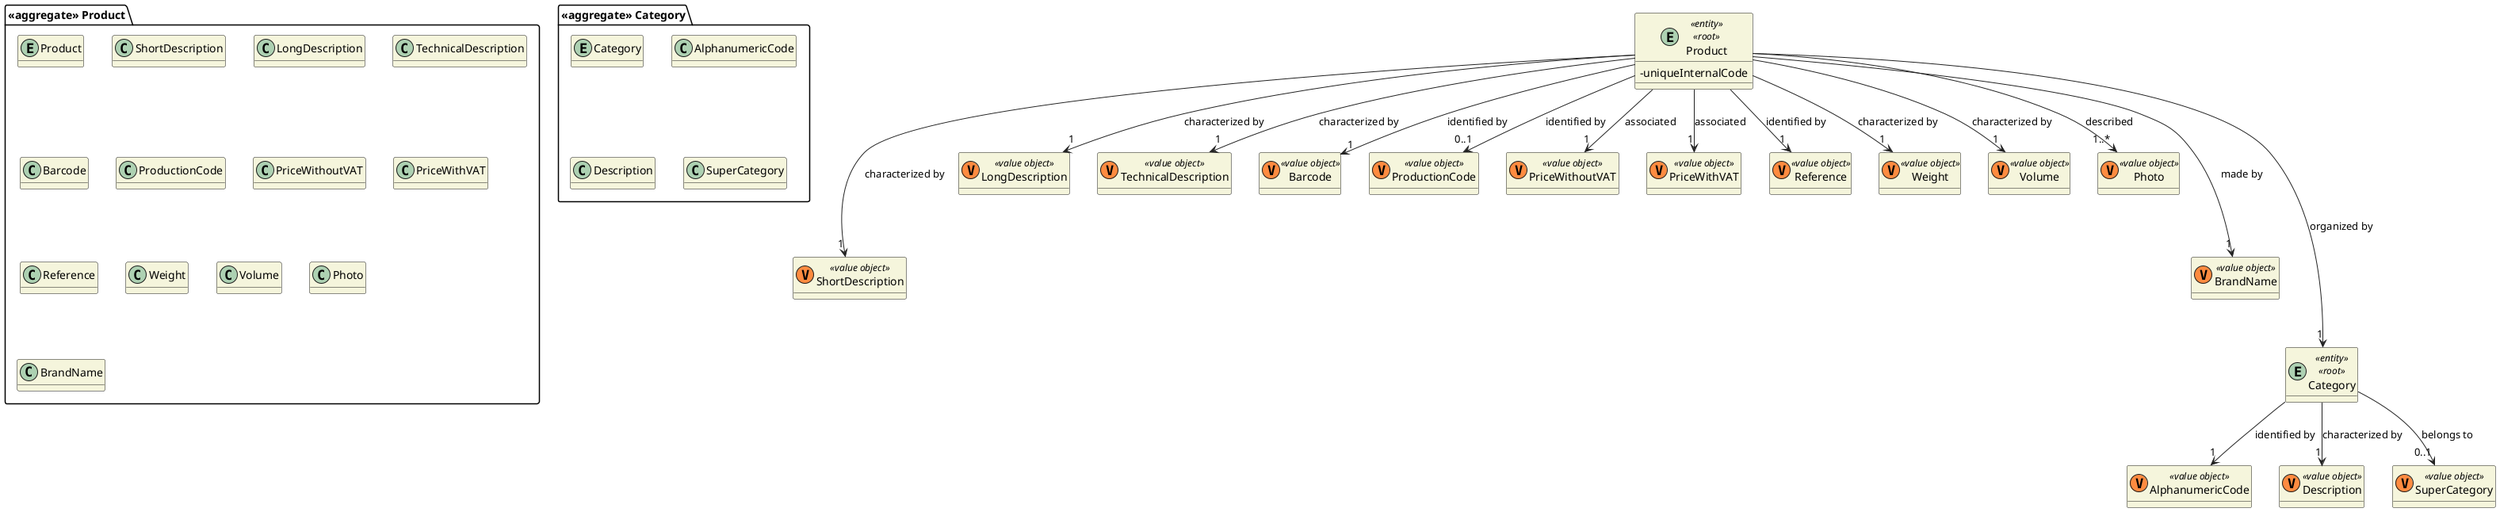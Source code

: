 @startuml
'https://plantuml.com/class-diagram

skinparam classAttributeIconSize 0
hide empty attributes
skinparam classBackgroundColor beige
skinparam ArrowColor #222222

package "<<aggregate>> Product" {
    entity Product
    class ShortDescription
    class LongDescription
    class TechnicalDescription
    class Barcode
    class ProductionCode
    class PriceWithoutVAT
    class PriceWithVAT
    class Reference
    class Weight
    class Volume
    class Photo
    class BrandName
}

entity Product <<entity>> <<root>> {
    - uniqueInternalCode
}

class ShortDescription <<(V,#FF8B40) value object>>
class LongDescription <<(V,#FF8B40) value object>>
class TechnicalDescription <<(V,#FF8B40) value object>>
class Barcode <<(V,#FF8B40) value object>>
class ProductionCode <<(V,#FF8B40) value object>>
class PriceWithoutVAT <<(V,#FF8B40) value object>> {}
class PriceWithVAT <<(V,#FF8B40) value object>> {}
class Reference <<(V,#FF8B40) value object>> {}
class Weight <<(V,#FF8B40) value object>> {}
class Volume <<(V,#FF8B40) value object>> {}
class Photo <<(V,#FF8B40) value object>>{}
class BrandName <<(V,#FF8B40) value object>>{}

package "<<aggregate>> Category" {
    entity Category
    class AlphanumericCode
    class Description
    class SuperCategory
    }

entity Category <<entity>> <<root>> {

}

class AlphanumericCode <<(V,#FF8B40) value object>>
class Description <<(V,#FF8B40) value object>>
class SuperCategory <<(V,#FF8B40) value object>>


Product ----> "1" Category : organized by
Product ---> "1" ShortDescription: characterized by
Product --> "1" LongDescription: characterized by
Product --> "1" TechnicalDescription: characterized by
Product --> "1" Barcode: identified by
Product --> "0..1" ProductionCode: identified by
Product --> "1" PriceWithoutVAT: associated
Product --> "1" PriceWithVAT: associated
Product --> "1" Weight: characterized by
Product --> "1" Volume: characterized by
Product --> "1" Reference : identified by
Product --> "1..*" Photo : described
Product ---> "1" BrandName : made by


Category --> "1" AlphanumericCode : identified by
Category --> "1" Description : characterized by
Category --> "0..1" SuperCategory : belongs to

@enduml